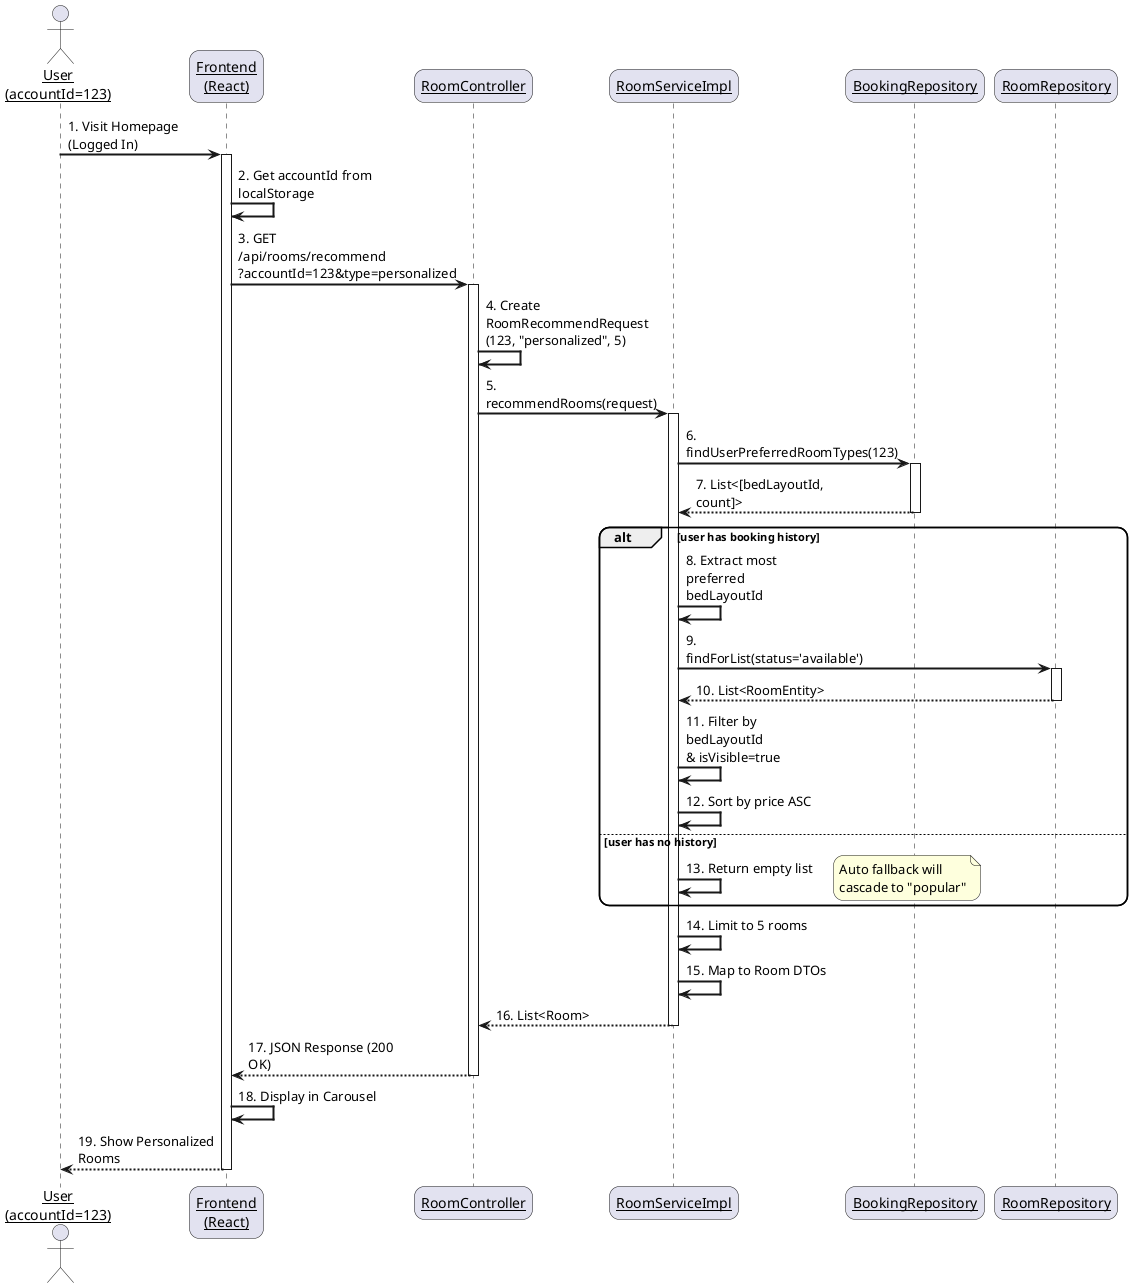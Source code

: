 @startuml Personalized Recommendation Sequence Diagram

' Styling
skinparam sequenceArrowThickness 2
skinparam roundcorner 20
skinparam maxmessagesize 150
skinparam sequenceParticipant underline

' Actors and Participants
actor "User\n(accountId=123)" as User
participant "Frontend\n(React)" as Frontend
participant "RoomController" as Controller
participant "RoomServiceImpl" as Service
participant "BookingRepository" as BookingRepo
participant "RoomRepository" as RoomRepo

' Sequence Flow
User -> Frontend: 1. Visit Homepage (Logged In)
activate Frontend

Frontend -> Frontend: 2. Get accountId from localStorage

Frontend -> Controller: 3. GET /api/rooms/recommend\n?accountId=123&type=personalized
activate Controller

Controller -> Controller: 4. Create RoomRecommendRequest\n(123, "personalized", 5)

Controller -> Service: 5. recommendRooms(request)
activate Service

Service -> BookingRepo: 6. findUserPreferredRoomTypes(123)
activate BookingRepo
BookingRepo --> Service: 7. List<[bedLayoutId, count]>
deactivate BookingRepo

alt user has booking history
    Service -> Service: 8. Extract most preferred\nbedLayoutId
    
    Service -> RoomRepo: 9. findForList(status='available')
    activate RoomRepo
    RoomRepo --> Service: 10. List<RoomEntity>
    deactivate RoomRepo
    
    Service -> Service: 11. Filter by bedLayoutId\n& isVisible=true
    Service -> Service: 12. Sort by price ASC
else user has no history
    Service -> Service: 13. Return empty list
    note right
        Auto fallback will
        cascade to "popular"
    end note
end

Service -> Service: 14. Limit to 5 rooms
Service -> Service: 15. Map to Room DTOs

Service --> Controller: 16. List<Room>
deactivate Service

Controller --> Frontend: 17. JSON Response (200 OK)
deactivate Controller

Frontend -> Frontend: 18. Display in Carousel

Frontend --> User: 19. Show Personalized Rooms
deactivate Frontend

@enduml

